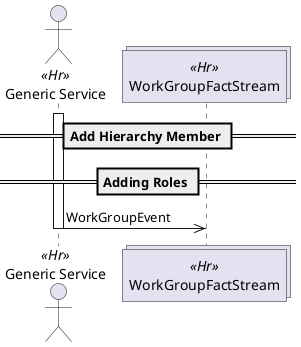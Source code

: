 @startuml Hr - single case event

== Add Hierarchy Member ==

actor "Generic Service" as GenericService <<Hr>>
collections "WorkGroupFactStream" as WorkGroupFactStream <<Hr>>

activate GenericService

== Adding Roles ==

GenericService ->> WorkGroupFactStream: WorkGroupEvent

deactivate GenericService

@enduml
